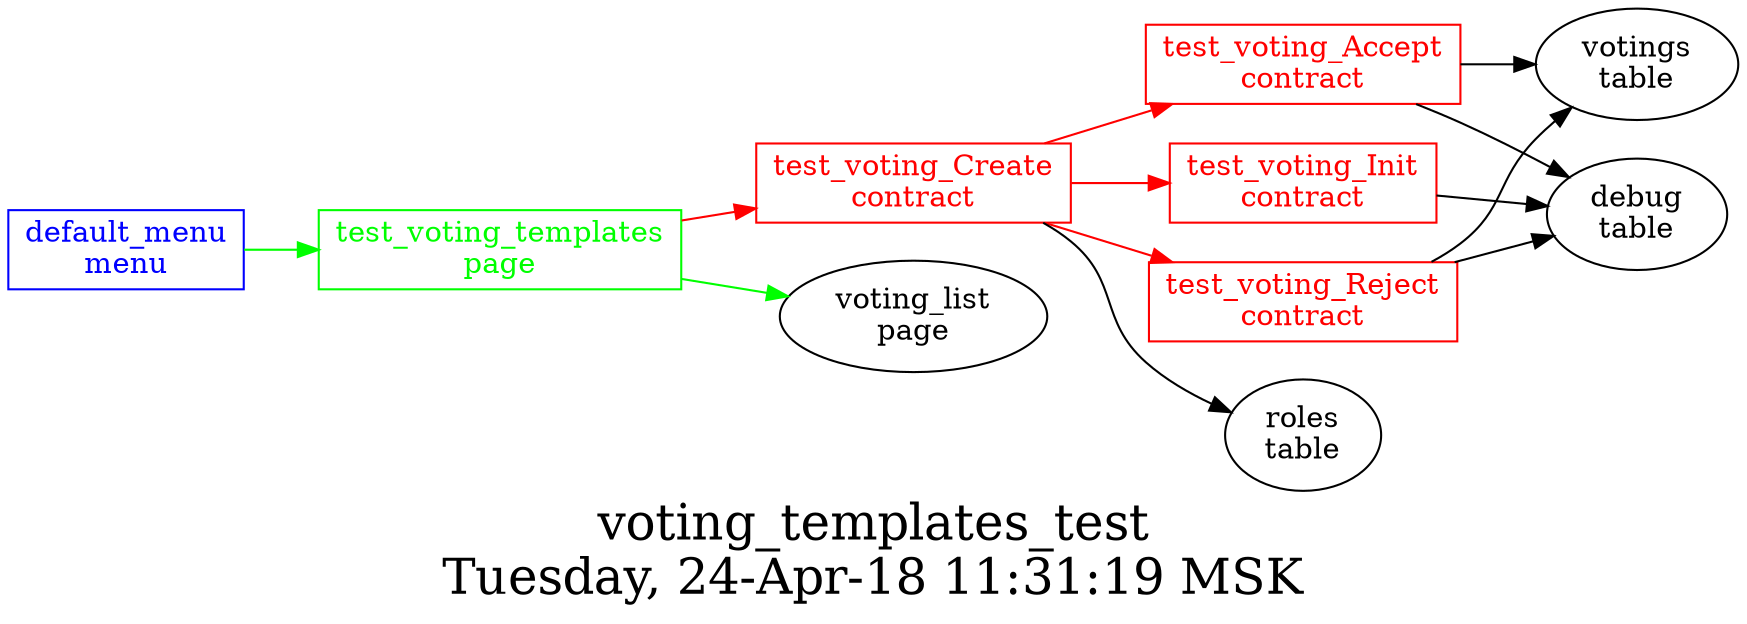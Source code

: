 digraph G {
graph [
  fontsize="24";
  label="voting_templates_test\nTuesday, 24-Apr-18 11:31:19 MSK";
  nojustify=true;
  ordering=out;
  rankdir=LR;
  size="30";
];
"default_menu\nmenu" -> "test_voting_templates\npage"  [ color=green ]
"default_menu\nmenu" [color=blue, fontcolor=blue, group=menus, shape=record];
"test_voting_templates\npage" -> "test_voting_Create\ncontract"  [ color=red ]
"test_voting_templates\npage" -> "voting_list\npage"  [ color=green ]
"test_voting_templates\npage" [color=green, fontcolor=green, group=pages, shape=record];
"test_voting_Accept\ncontract" -> "votings\ntable"  [ color="" ]
"test_voting_Accept\ncontract" -> "debug\ntable"  [ color="" ]
"test_voting_Accept\ncontract" [color=red, fontcolor=red, group=contracts, shape=record];
"test_voting_Create\ncontract" -> "test_voting_Accept\ncontract"  [ color=red ]
"test_voting_Create\ncontract" -> "test_voting_Init\ncontract"  [ color=red ]
"test_voting_Create\ncontract" -> "test_voting_Reject\ncontract"  [ color=red ]
"test_voting_Create\ncontract" -> "roles\ntable"  [ color="" ]
"test_voting_Create\ncontract" [color=red, fontcolor=red, group=contracts, shape=record];
"test_voting_Init\ncontract" -> "debug\ntable"  [ color="" ]
"test_voting_Init\ncontract" [color=red, fontcolor=red, group=contracts, shape=record];
"test_voting_Reject\ncontract" -> "votings\ntable"  [ color="" ]
"test_voting_Reject\ncontract" -> "debug\ntable"  [ color="" ]
"test_voting_Reject\ncontract" [color=red, fontcolor=red, group=contracts, shape=record];
"debug\ntable" [color="", fontcolor="", group=tables, shape=""];
}
